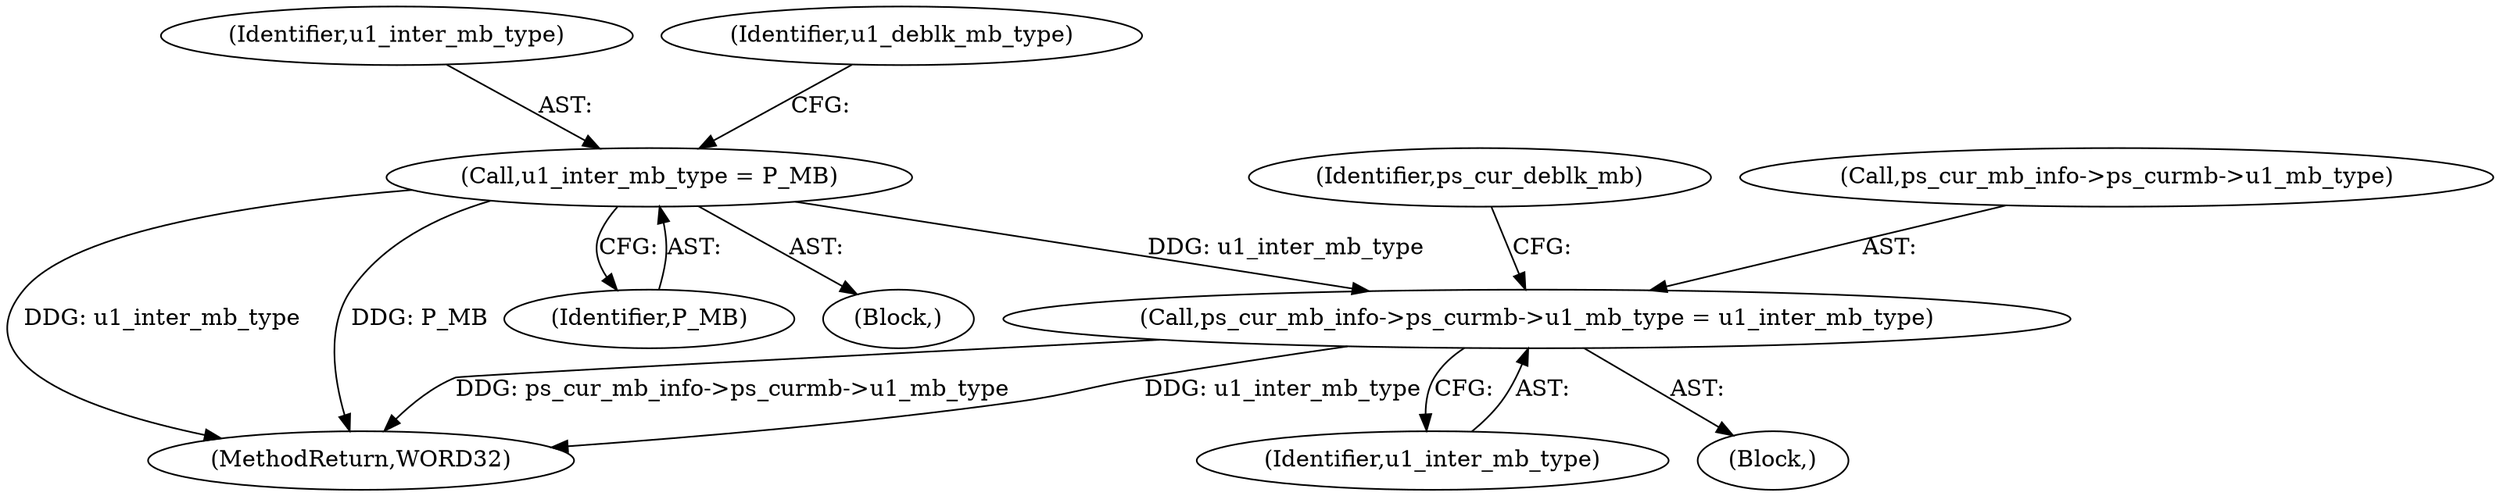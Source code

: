 digraph "0_Android_9a00f562a612d56e7b2b989d168647db900ba6cf@pointer" {
"1001230" [label="(Call,ps_cur_mb_info->ps_curmb->u1_mb_type = u1_inter_mb_type)"];
"1000978" [label="(Call,u1_inter_mb_type = P_MB)"];
"1000979" [label="(Identifier,u1_inter_mb_type)"];
"1001096" [label="(Block,)"];
"1000978" [label="(Call,u1_inter_mb_type = P_MB)"];
"1001239" [label="(Identifier,ps_cur_deblk_mb)"];
"1000138" [label="(Block,)"];
"1001230" [label="(Call,ps_cur_mb_info->ps_curmb->u1_mb_type = u1_inter_mb_type)"];
"1001450" [label="(MethodReturn,WORD32)"];
"1001231" [label="(Call,ps_cur_mb_info->ps_curmb->u1_mb_type)"];
"1001236" [label="(Identifier,u1_inter_mb_type)"];
"1000982" [label="(Identifier,u1_deblk_mb_type)"];
"1000980" [label="(Identifier,P_MB)"];
"1001230" -> "1001096"  [label="AST: "];
"1001230" -> "1001236"  [label="CFG: "];
"1001231" -> "1001230"  [label="AST: "];
"1001236" -> "1001230"  [label="AST: "];
"1001239" -> "1001230"  [label="CFG: "];
"1001230" -> "1001450"  [label="DDG: u1_inter_mb_type"];
"1001230" -> "1001450"  [label="DDG: ps_cur_mb_info->ps_curmb->u1_mb_type"];
"1000978" -> "1001230"  [label="DDG: u1_inter_mb_type"];
"1000978" -> "1000138"  [label="AST: "];
"1000978" -> "1000980"  [label="CFG: "];
"1000979" -> "1000978"  [label="AST: "];
"1000980" -> "1000978"  [label="AST: "];
"1000982" -> "1000978"  [label="CFG: "];
"1000978" -> "1001450"  [label="DDG: u1_inter_mb_type"];
"1000978" -> "1001450"  [label="DDG: P_MB"];
}
